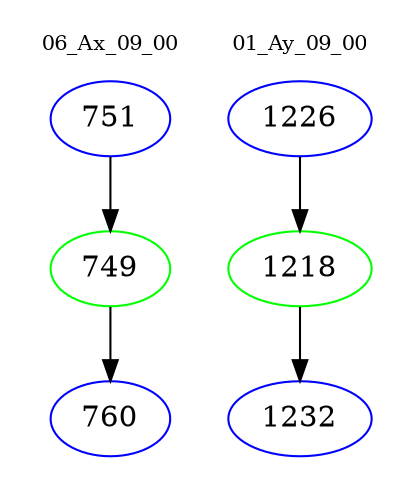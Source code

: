 digraph{
subgraph cluster_0 {
color = white
label = "06_Ax_09_00";
fontsize=10;
T0_751 [label="751", color="blue"]
T0_751 -> T0_749 [color="black"]
T0_749 [label="749", color="green"]
T0_749 -> T0_760 [color="black"]
T0_760 [label="760", color="blue"]
}
subgraph cluster_1 {
color = white
label = "01_Ay_09_00";
fontsize=10;
T1_1226 [label="1226", color="blue"]
T1_1226 -> T1_1218 [color="black"]
T1_1218 [label="1218", color="green"]
T1_1218 -> T1_1232 [color="black"]
T1_1232 [label="1232", color="blue"]
}
}
